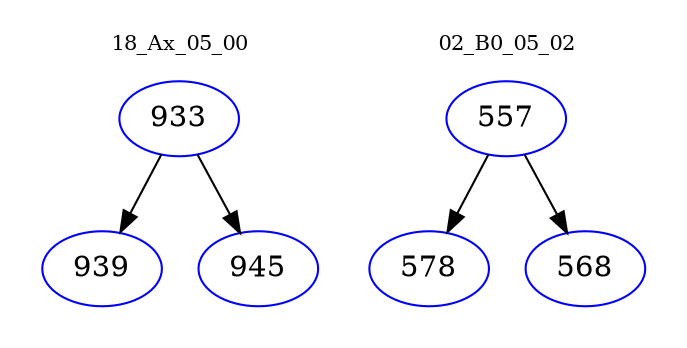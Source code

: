 digraph{
subgraph cluster_0 {
color = white
label = "18_Ax_05_00";
fontsize=10;
T0_933 [label="933", color="blue"]
T0_933 -> T0_939 [color="black"]
T0_939 [label="939", color="blue"]
T0_933 -> T0_945 [color="black"]
T0_945 [label="945", color="blue"]
}
subgraph cluster_1 {
color = white
label = "02_B0_05_02";
fontsize=10;
T1_557 [label="557", color="blue"]
T1_557 -> T1_578 [color="black"]
T1_578 [label="578", color="blue"]
T1_557 -> T1_568 [color="black"]
T1_568 [label="568", color="blue"]
}
}
